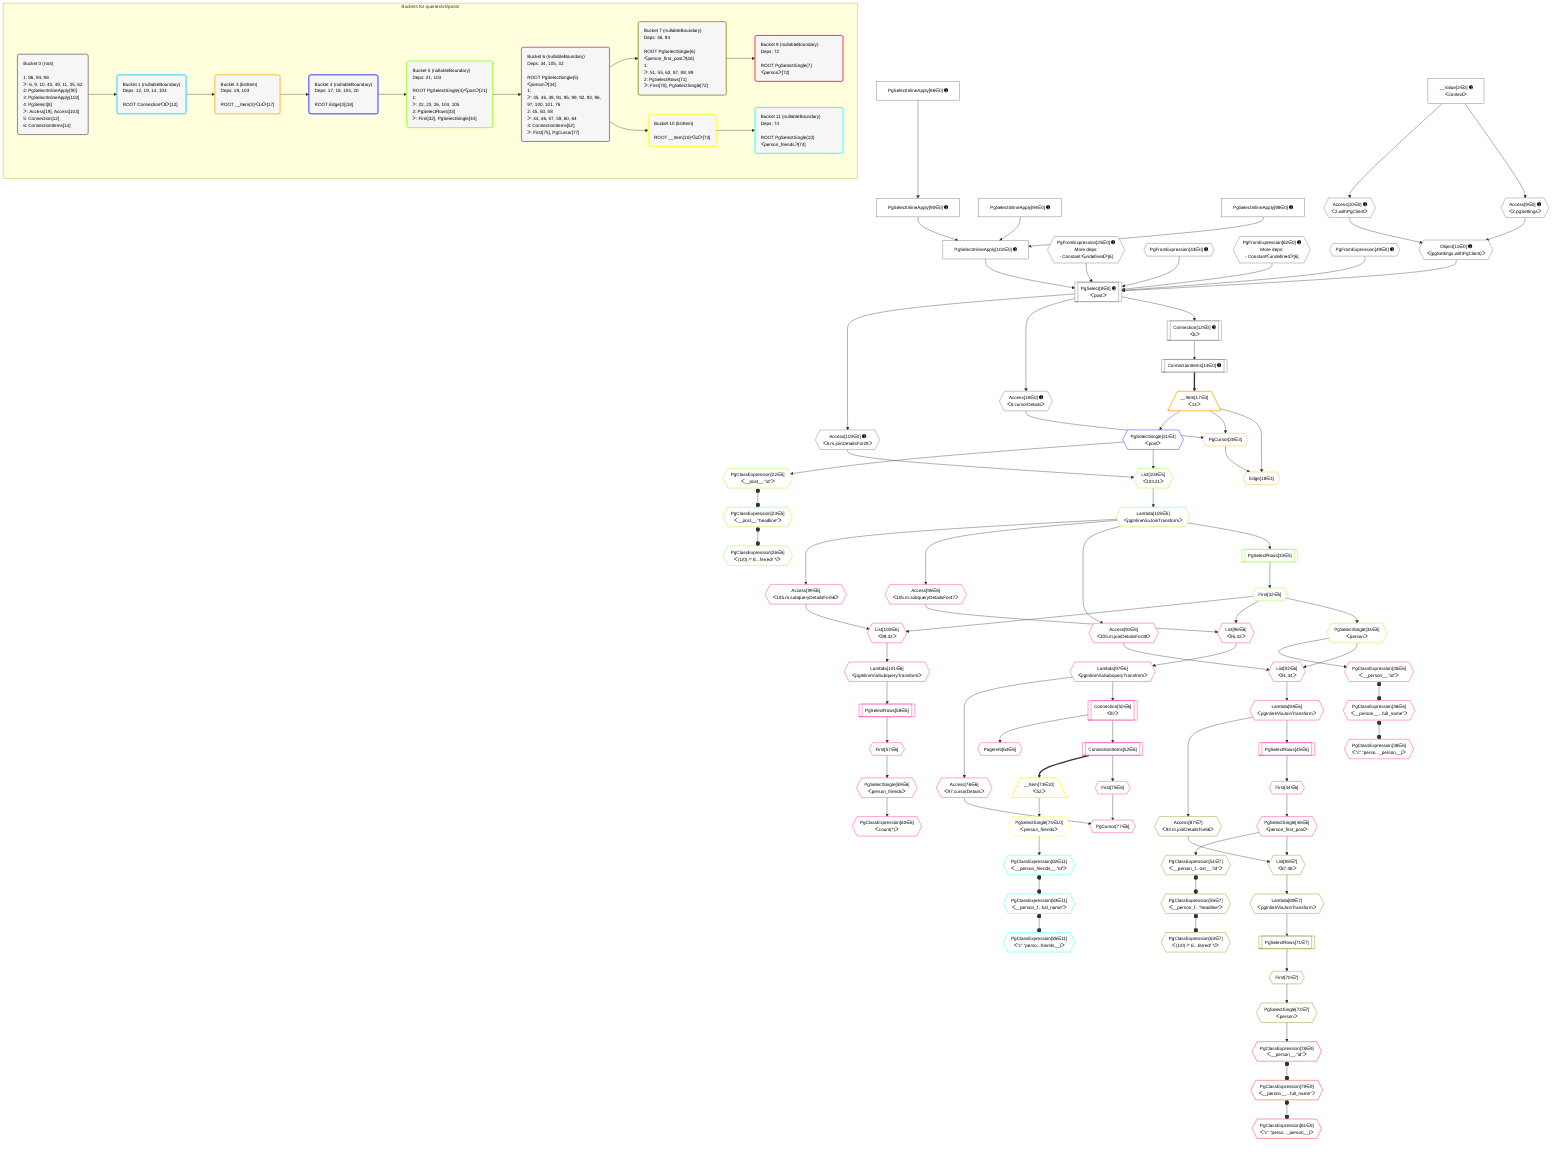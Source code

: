 %%{init: {'themeVariables': { 'fontSize': '12px'}}}%%
graph TD
    classDef path fill:#eee,stroke:#000,color:#000
    classDef plan fill:#fff,stroke-width:1px,color:#000
    classDef itemplan fill:#fff,stroke-width:2px,color:#000
    classDef unbatchedplan fill:#dff,stroke-width:1px,color:#000
    classDef sideeffectplan fill:#fcc,stroke-width:2px,color:#000
    classDef bucket fill:#f6f6f6,color:#000,stroke-width:2px,text-align:left

    subgraph "Buckets for queries/v4/posts"
    Bucket0("Bucket 0 (root)<br /><br />1: 86, 94, 98<br />ᐳ: 6, 9, 10, 43, 49, 11, 25, 62<br />2: PgSelectInlineApply[90]<br />3: PgSelectInlineApply[102]<br />4: PgSelect[8]<br />ᐳ: Access[19], Access[103]<br />5: Connection[12]<br />6: ConnectionItems[14]"):::bucket
    Bucket1("Bucket 1 (nullableBoundary)<br />Deps: 12, 19, 14, 103<br /><br />ROOT Connectionᐸ8ᐳ[12]"):::bucket
    Bucket3("Bucket 3 (listItem)<br />Deps: 19, 103<br /><br />ROOT __Item{3}ᐸ14ᐳ[17]"):::bucket
    Bucket4("Bucket 4 (nullableBoundary)<br />Deps: 17, 18, 103, 20<br /><br />ROOT Edge{3}[18]"):::bucket
    Bucket5("Bucket 5 (nullableBoundary)<br />Deps: 21, 103<br /><br />ROOT PgSelectSingle{4}ᐸpostᐳ[21]<br />1: <br />ᐳ: 22, 23, 26, 104, 105<br />2: PgSelectRows[33]<br />ᐳ: First[32], PgSelectSingle[34]"):::bucket
    Bucket6("Bucket 6 (nullableBoundary)<br />Deps: 34, 105, 32<br /><br />ROOT PgSelectSingle{5}ᐸpersonᐳ[34]<br />1: <br />ᐳ: 35, 36, 38, 91, 95, 99, 92, 93, 96, 97, 100, 101, 76<br />2: 45, 50, 58<br />ᐳ: 44, 46, 57, 59, 60, 64<br />3: ConnectionItems[52]<br />ᐳ: First[75], PgCursor[77]"):::bucket
    Bucket7("Bucket 7 (nullableBoundary)<br />Deps: 46, 93<br /><br />ROOT PgSelectSingle{6}ᐸperson_first_postᐳ[46]<br />1: <br />ᐳ: 51, 55, 63, 87, 88, 89<br />2: PgSelectRows[71]<br />ᐳ: First[70], PgSelectSingle[72]"):::bucket
    Bucket9("Bucket 9 (nullableBoundary)<br />Deps: 72<br /><br />ROOT PgSelectSingle{7}ᐸpersonᐳ[72]"):::bucket
    Bucket10("Bucket 10 (listItem)<br /><br />ROOT __Item{10}ᐸ52ᐳ[73]"):::bucket
    Bucket11("Bucket 11 (nullableBoundary)<br />Deps: 74<br /><br />ROOT PgSelectSingle{10}ᐸperson_friendsᐳ[74]"):::bucket
    end
    Bucket0 --> Bucket1
    Bucket1 --> Bucket3
    Bucket3 --> Bucket4
    Bucket4 --> Bucket5
    Bucket5 --> Bucket6
    Bucket6 --> Bucket7 & Bucket10
    Bucket7 --> Bucket9
    Bucket10 --> Bucket11

    %% plan dependencies
    PgSelect8[["PgSelect[8∈0] ➊<br />ᐸpostᐳ"]]:::plan
    Object11{{"Object[11∈0] ➊<br />ᐸ{pgSettings,withPgClient}ᐳ"}}:::plan
    PgFromExpression25{{"PgFromExpression[25∈0] ➊<br />More deps:<br />- Constantᐸundefinedᐳ[6]"}}:::plan
    PgFromExpression43{{"PgFromExpression[43∈0] ➊"}}:::plan
    PgFromExpression62{{"PgFromExpression[62∈0] ➊<br />More deps:<br />- Constantᐸundefinedᐳ[6]"}}:::plan
    PgFromExpression49{{"PgFromExpression[49∈0] ➊"}}:::plan
    PgSelectInlineApply102["PgSelectInlineApply[102∈0] ➊"]:::plan
    Object11 & PgFromExpression25 & PgFromExpression43 & PgFromExpression62 & PgFromExpression49 & PgSelectInlineApply102 --> PgSelect8
    PgSelectInlineApply90["PgSelectInlineApply[90∈0] ➊"]:::plan
    PgSelectInlineApply94["PgSelectInlineApply[94∈0] ➊"]:::plan
    PgSelectInlineApply98["PgSelectInlineApply[98∈0] ➊"]:::plan
    PgSelectInlineApply90 & PgSelectInlineApply94 & PgSelectInlineApply98 --> PgSelectInlineApply102
    Access9{{"Access[9∈0] ➊<br />ᐸ2.pgSettingsᐳ"}}:::plan
    Access10{{"Access[10∈0] ➊<br />ᐸ2.withPgClientᐳ"}}:::plan
    Access9 & Access10 --> Object11
    __Value2["__Value[2∈0] ➊<br />ᐸcontextᐳ"]:::plan
    __Value2 --> Access9
    __Value2 --> Access10
    Connection12[["Connection[12∈0] ➊<br />ᐸ8ᐳ"]]:::plan
    PgSelect8 --> Connection12
    ConnectionItems14[["ConnectionItems[14∈0] ➊"]]:::plan
    Connection12 --> ConnectionItems14
    Access19{{"Access[19∈0] ➊<br />ᐸ8.cursorDetailsᐳ"}}:::plan
    PgSelect8 --> Access19
    PgSelectInlineApply86["PgSelectInlineApply[86∈0] ➊"]:::plan
    PgSelectInlineApply86 --> PgSelectInlineApply90
    Access103{{"Access[103∈0] ➊<br />ᐸ8.m.joinDetailsFor28ᐳ"}}:::plan
    PgSelect8 --> Access103
    Edge18{{"Edge[18∈3]"}}:::plan
    __Item17[/"__Item[17∈3]<br />ᐸ14ᐳ"\]:::itemplan
    PgCursor20{{"PgCursor[20∈3]"}}:::plan
    __Item17 & PgCursor20 --> Edge18
    __Item17 & Access19 --> PgCursor20
    ConnectionItems14 ==> __Item17
    PgSelectSingle21{{"PgSelectSingle[21∈4]<br />ᐸpostᐳ"}}:::plan
    __Item17 --> PgSelectSingle21
    List104{{"List[104∈5]<br />ᐸ103,21ᐳ"}}:::plan
    Access103 & PgSelectSingle21 --> List104
    PgClassExpression22{{"PgClassExpression[22∈5]<br />ᐸ__post__.”id”ᐳ"}}:::plan
    PgSelectSingle21 --> PgClassExpression22
    PgClassExpression23{{"PgClassExpression[23∈5]<br />ᐸ__post__.”headline”ᐳ"}}:::plan
    PgClassExpression22 o--o PgClassExpression23
    PgClassExpression26{{"PgClassExpression[26∈5]<br />ᐸ(1/0) /* E...ferred! */ᐳ"}}:::plan
    PgClassExpression23 o--o PgClassExpression26
    First32{{"First[32∈5]"}}:::plan
    PgSelectRows33[["PgSelectRows[33∈5]"]]:::plan
    PgSelectRows33 --> First32
    Lambda105{{"Lambda[105∈5]<br />ᐸpgInlineViaJoinTransformᐳ"}}:::plan
    Lambda105 --> PgSelectRows33
    PgSelectSingle34{{"PgSelectSingle[34∈5]<br />ᐸpersonᐳ"}}:::plan
    First32 --> PgSelectSingle34
    List104 --> Lambda105
    PgCursor77{{"PgCursor[77∈6]"}}:::plan
    First75{{"First[75∈6]"}}:::plan
    Access76{{"Access[76∈6]<br />ᐸ97.cursorDetailsᐳ"}}:::plan
    First75 & Access76 --> PgCursor77
    List92{{"List[92∈6]<br />ᐸ91,34ᐳ"}}:::plan
    Access91{{"Access[91∈6]<br />ᐸ105.m.joinDetailsFor39ᐳ"}}:::plan
    Access91 & PgSelectSingle34 --> List92
    List96{{"List[96∈6]<br />ᐸ95,32ᐳ"}}:::plan
    Access95{{"Access[95∈6]<br />ᐸ105.m.subqueryDetailsFor47ᐳ"}}:::plan
    Access95 & First32 --> List96
    List100{{"List[100∈6]<br />ᐸ99,32ᐳ"}}:::plan
    Access99{{"Access[99∈6]<br />ᐸ105.m.subqueryDetailsFor56ᐳ"}}:::plan
    Access99 & First32 --> List100
    PgClassExpression35{{"PgClassExpression[35∈6]<br />ᐸ__person__.”id”ᐳ"}}:::plan
    PgSelectSingle34 --> PgClassExpression35
    PgClassExpression36{{"PgClassExpression[36∈6]<br />ᐸ__person__...full_name”ᐳ"}}:::plan
    PgClassExpression35 o--o PgClassExpression36
    PgClassExpression38{{"PgClassExpression[38∈6]<br />ᐸ”c”.”perso..._person__)ᐳ"}}:::plan
    PgClassExpression36 o--o PgClassExpression38
    First44{{"First[44∈6]"}}:::plan
    PgSelectRows45[["PgSelectRows[45∈6]"]]:::plan
    PgSelectRows45 --> First44
    Lambda93{{"Lambda[93∈6]<br />ᐸpgInlineViaJoinTransformᐳ"}}:::plan
    Lambda93 --> PgSelectRows45
    PgSelectSingle46{{"PgSelectSingle[46∈6]<br />ᐸperson_first_postᐳ"}}:::plan
    First44 --> PgSelectSingle46
    Connection50[["Connection[50∈6]<br />ᐸ97ᐳ"]]:::plan
    Lambda97{{"Lambda[97∈6]<br />ᐸpgInlineViaSubqueryTransformᐳ"}}:::plan
    Lambda97 --> Connection50
    ConnectionItems52[["ConnectionItems[52∈6]"]]:::plan
    Connection50 --> ConnectionItems52
    First57{{"First[57∈6]"}}:::plan
    PgSelectRows58[["PgSelectRows[58∈6]"]]:::plan
    PgSelectRows58 --> First57
    Lambda101{{"Lambda[101∈6]<br />ᐸpgInlineViaSubqueryTransformᐳ"}}:::plan
    Lambda101 --> PgSelectRows58
    PgSelectSingle59{{"PgSelectSingle[59∈6]<br />ᐸperson_friendsᐳ"}}:::plan
    First57 --> PgSelectSingle59
    PgClassExpression60{{"PgClassExpression[60∈6]<br />ᐸcount(*)ᐳ"}}:::plan
    PgSelectSingle59 --> PgClassExpression60
    PageInfo64{{"PageInfo[64∈6]"}}:::plan
    Connection50 --> PageInfo64
    ConnectionItems52 --> First75
    Lambda97 --> Access76
    Lambda105 --> Access91
    List92 --> Lambda93
    Lambda105 --> Access95
    List96 --> Lambda97
    Lambda105 --> Access99
    List100 --> Lambda101
    List88{{"List[88∈7]<br />ᐸ87,46ᐳ"}}:::plan
    Access87{{"Access[87∈7]<br />ᐸ93.m.joinDetailsFor66ᐳ"}}:::plan
    Access87 & PgSelectSingle46 --> List88
    PgClassExpression51{{"PgClassExpression[51∈7]<br />ᐸ__person_f...ost__.”id”ᐳ"}}:::plan
    PgSelectSingle46 --> PgClassExpression51
    PgClassExpression55{{"PgClassExpression[55∈7]<br />ᐸ__person_f...”headline”ᐳ"}}:::plan
    PgClassExpression51 o--o PgClassExpression55
    PgClassExpression63{{"PgClassExpression[63∈7]<br />ᐸ(1/0) /* E...ferred! */ᐳ"}}:::plan
    PgClassExpression55 o--o PgClassExpression63
    First70{{"First[70∈7]"}}:::plan
    PgSelectRows71[["PgSelectRows[71∈7]"]]:::plan
    PgSelectRows71 --> First70
    Lambda89{{"Lambda[89∈7]<br />ᐸpgInlineViaJoinTransformᐳ"}}:::plan
    Lambda89 --> PgSelectRows71
    PgSelectSingle72{{"PgSelectSingle[72∈7]<br />ᐸpersonᐳ"}}:::plan
    First70 --> PgSelectSingle72
    Lambda93 --> Access87
    List88 --> Lambda89
    PgClassExpression78{{"PgClassExpression[78∈9]<br />ᐸ__person__.”id”ᐳ"}}:::plan
    PgSelectSingle72 --> PgClassExpression78
    PgClassExpression79{{"PgClassExpression[79∈9]<br />ᐸ__person__...full_name”ᐳ"}}:::plan
    PgClassExpression78 o--o PgClassExpression79
    PgClassExpression81{{"PgClassExpression[81∈9]<br />ᐸ”c”.”perso..._person__)ᐳ"}}:::plan
    PgClassExpression79 o--o PgClassExpression81
    __Item73[/"__Item[73∈10]<br />ᐸ52ᐳ"\]:::itemplan
    ConnectionItems52 ==> __Item73
    PgSelectSingle74{{"PgSelectSingle[74∈10]<br />ᐸperson_friendsᐳ"}}:::plan
    __Item73 --> PgSelectSingle74
    PgClassExpression82{{"PgClassExpression[82∈11]<br />ᐸ__person_friends__.”id”ᐳ"}}:::plan
    PgSelectSingle74 --> PgClassExpression82
    PgClassExpression83{{"PgClassExpression[83∈11]<br />ᐸ__person_f...full_name”ᐳ"}}:::plan
    PgClassExpression82 o--o PgClassExpression83
    PgClassExpression85{{"PgClassExpression[85∈11]<br />ᐸ”c”.”perso...friends__)ᐳ"}}:::plan
    PgClassExpression83 o--o PgClassExpression85

    %% define steps
    classDef bucket0 stroke:#696969
    class Bucket0,__Value2,PgSelect8,Access9,Access10,Object11,Connection12,ConnectionItems14,Access19,PgFromExpression25,PgFromExpression43,PgFromExpression49,PgFromExpression62,PgSelectInlineApply86,PgSelectInlineApply90,PgSelectInlineApply94,PgSelectInlineApply98,PgSelectInlineApply102,Access103 bucket0
    classDef bucket1 stroke:#00bfff
    class Bucket1 bucket1
    classDef bucket3 stroke:#ffa500
    class Bucket3,__Item17,Edge18,PgCursor20 bucket3
    classDef bucket4 stroke:#0000ff
    class Bucket4,PgSelectSingle21 bucket4
    classDef bucket5 stroke:#7fff00
    class Bucket5,PgClassExpression22,PgClassExpression23,PgClassExpression26,First32,PgSelectRows33,PgSelectSingle34,List104,Lambda105 bucket5
    classDef bucket6 stroke:#ff1493
    class Bucket6,PgClassExpression35,PgClassExpression36,PgClassExpression38,First44,PgSelectRows45,PgSelectSingle46,Connection50,ConnectionItems52,First57,PgSelectRows58,PgSelectSingle59,PgClassExpression60,PageInfo64,First75,Access76,PgCursor77,Access91,List92,Lambda93,Access95,List96,Lambda97,Access99,List100,Lambda101 bucket6
    classDef bucket7 stroke:#808000
    class Bucket7,PgClassExpression51,PgClassExpression55,PgClassExpression63,First70,PgSelectRows71,PgSelectSingle72,Access87,List88,Lambda89 bucket7
    classDef bucket9 stroke:#ff0000
    class Bucket9,PgClassExpression78,PgClassExpression79,PgClassExpression81 bucket9
    classDef bucket10 stroke:#ffff00
    class Bucket10,__Item73,PgSelectSingle74 bucket10
    classDef bucket11 stroke:#00ffff
    class Bucket11,PgClassExpression82,PgClassExpression83,PgClassExpression85 bucket11